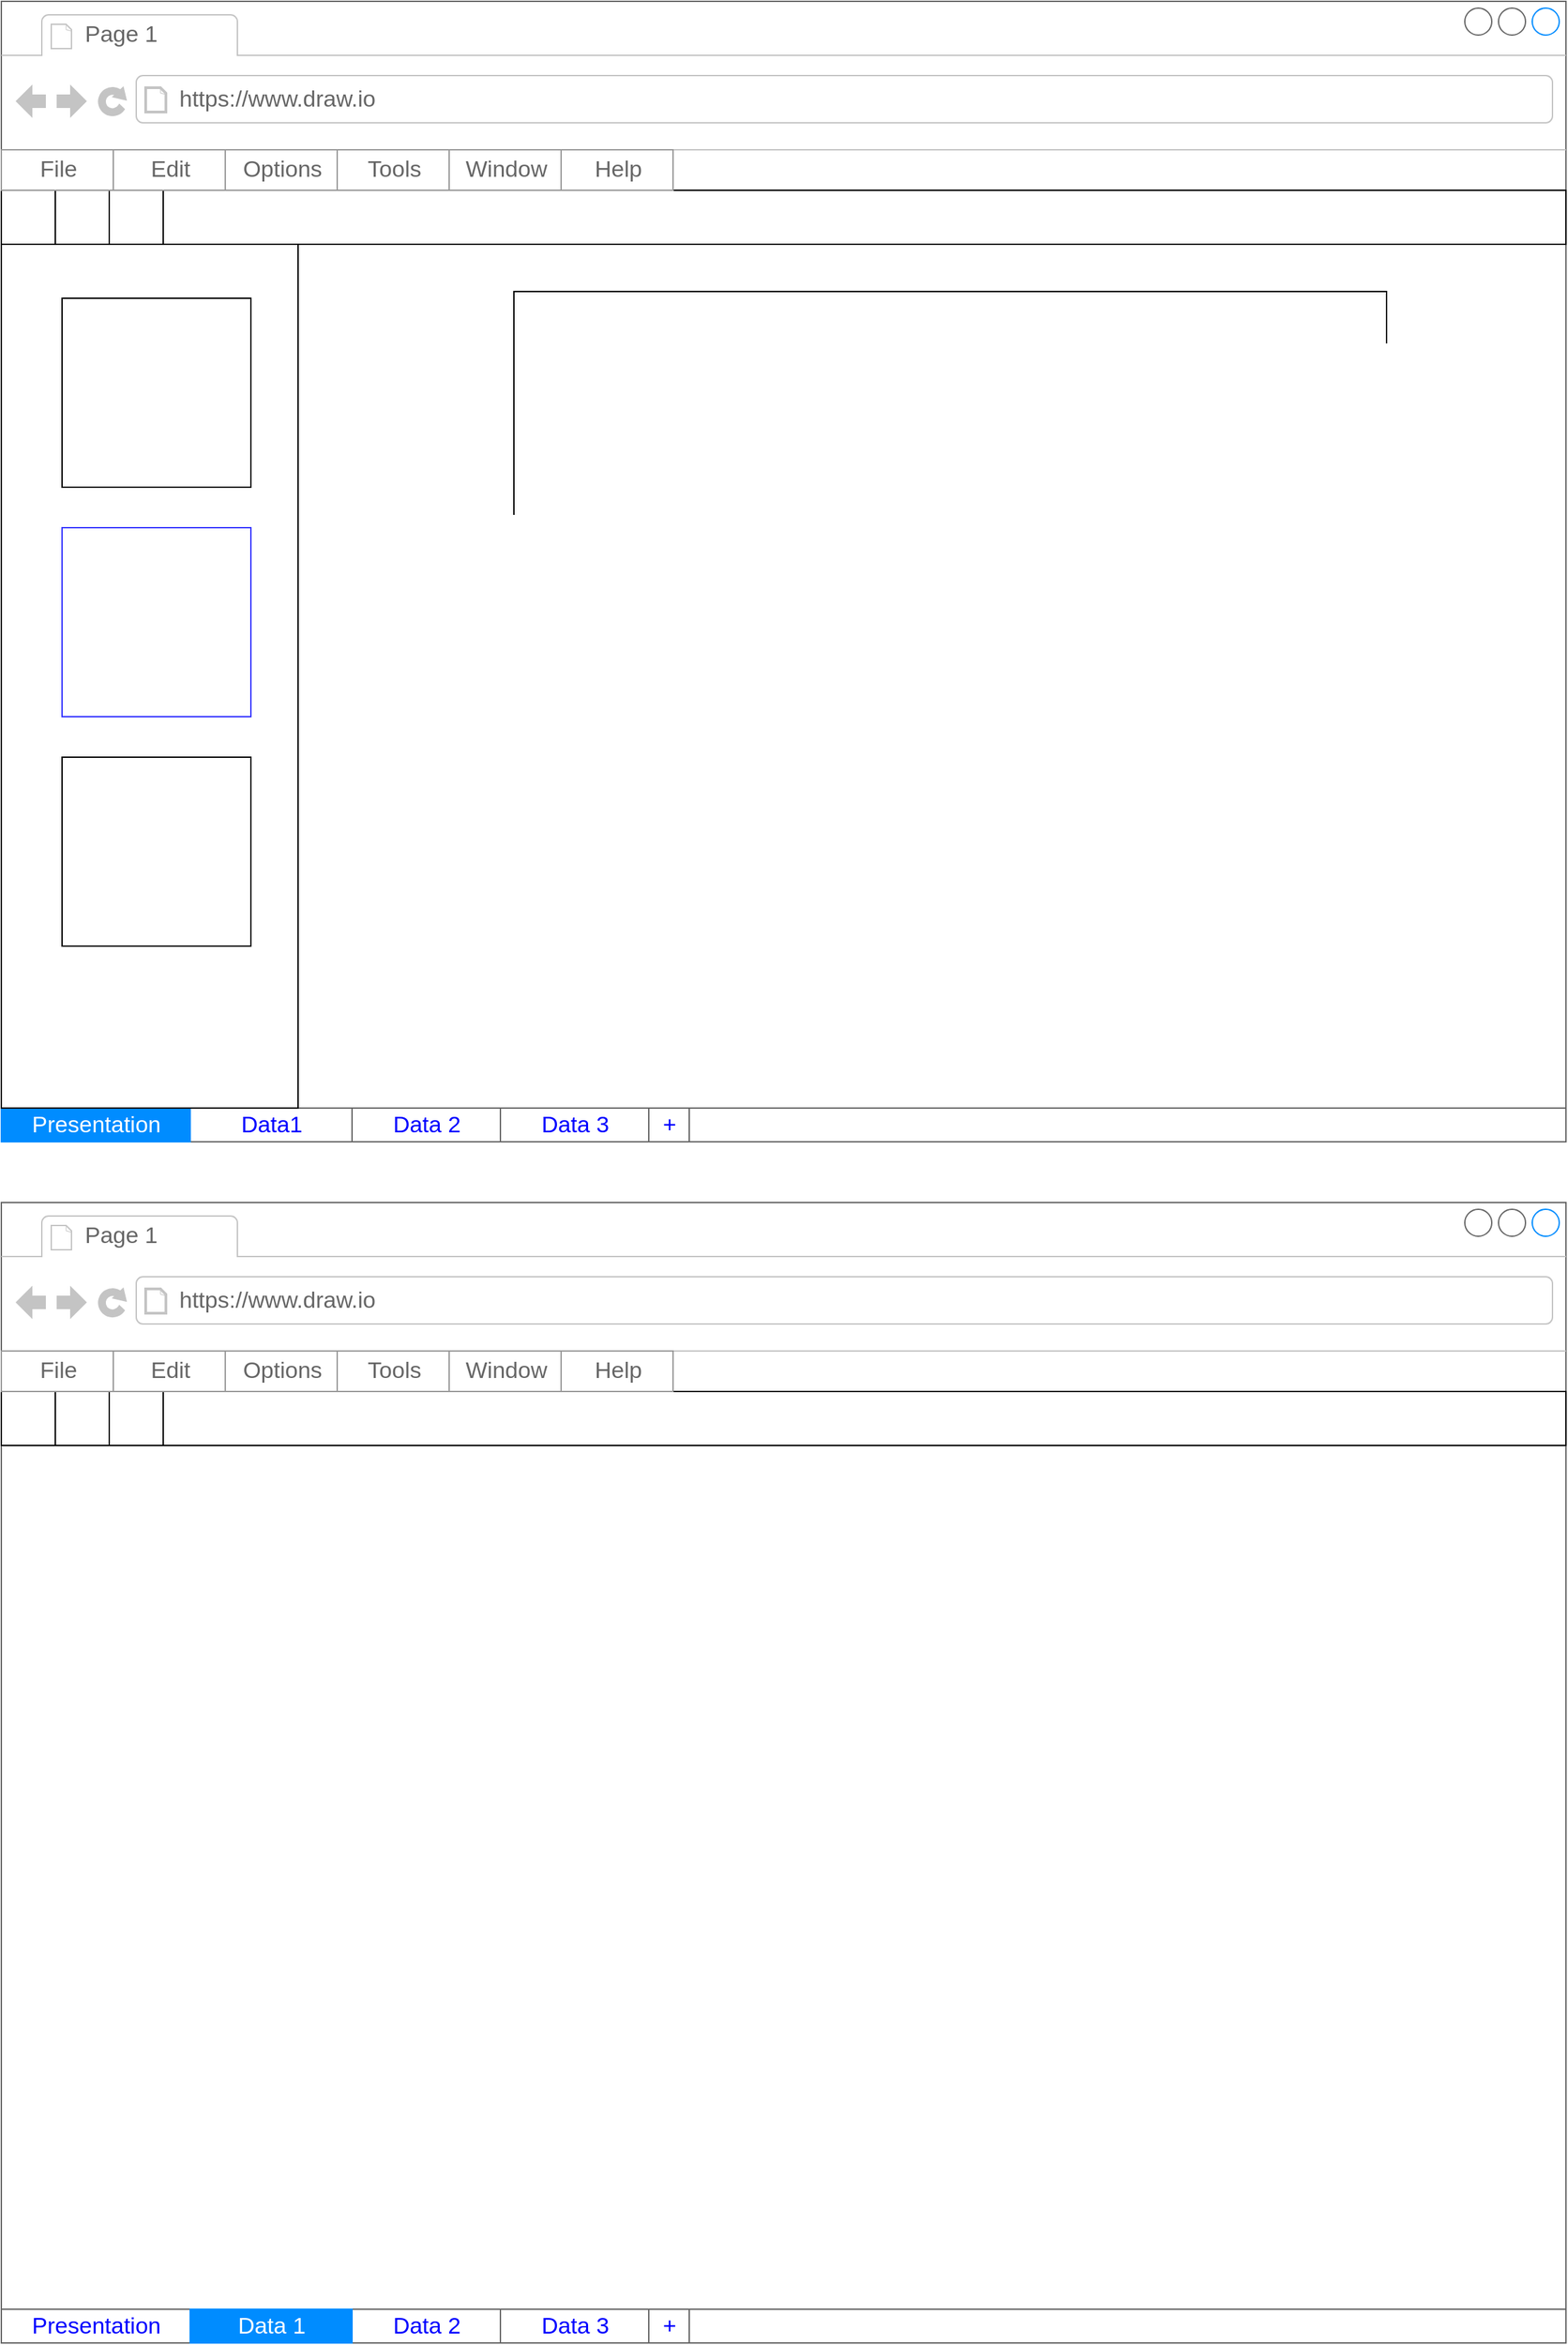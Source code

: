 <mxfile version="20.2.3" type="github">
  <diagram id="g1hcMKmjUBXz2dXKjl8z" name="Page-1">
    <mxGraphModel dx="1550" dy="852" grid="1" gridSize="10" guides="1" tooltips="1" connect="1" arrows="1" fold="1" page="1" pageScale="1" pageWidth="850" pageHeight="1100" math="0" shadow="0">
      <root>
        <mxCell id="0" />
        <mxCell id="1" parent="0" />
        <mxCell id="Z0eurx_jqAgqKmBtyaEW-1" value="" style="strokeWidth=1;shadow=0;dashed=0;align=center;html=1;shape=mxgraph.mockup.containers.browserWindow;rSize=0;strokeColor=#666666;strokeColor2=#008cff;strokeColor3=#c4c4c4;mainText=,;recursiveResize=0;" vertex="1" parent="1">
          <mxGeometry y="160" width="1160" height="845" as="geometry" />
        </mxCell>
        <mxCell id="Z0eurx_jqAgqKmBtyaEW-2" value="Page 1" style="strokeWidth=1;shadow=0;dashed=0;align=center;html=1;shape=mxgraph.mockup.containers.anchor;fontSize=17;fontColor=#666666;align=left;" vertex="1" parent="Z0eurx_jqAgqKmBtyaEW-1">
          <mxGeometry x="60" y="12" width="110" height="26" as="geometry" />
        </mxCell>
        <mxCell id="Z0eurx_jqAgqKmBtyaEW-3" value="https://www.draw.io" style="strokeWidth=1;shadow=0;dashed=0;align=center;html=1;shape=mxgraph.mockup.containers.anchor;rSize=0;fontSize=17;fontColor=#666666;align=left;" vertex="1" parent="Z0eurx_jqAgqKmBtyaEW-1">
          <mxGeometry x="130" y="60" width="250" height="26" as="geometry" />
        </mxCell>
        <mxCell id="Z0eurx_jqAgqKmBtyaEW-5" value="" style="rounded=0;whiteSpace=wrap;html=1;" vertex="1" parent="Z0eurx_jqAgqKmBtyaEW-1">
          <mxGeometry y="140" width="1160" height="40" as="geometry" />
        </mxCell>
        <mxCell id="Z0eurx_jqAgqKmBtyaEW-9" value="" style="rounded=0;whiteSpace=wrap;html=1;" vertex="1" parent="Z0eurx_jqAgqKmBtyaEW-1">
          <mxGeometry y="140" width="40" height="40" as="geometry" />
        </mxCell>
        <mxCell id="Z0eurx_jqAgqKmBtyaEW-10" value="" style="rounded=0;whiteSpace=wrap;html=1;" vertex="1" parent="Z0eurx_jqAgqKmBtyaEW-1">
          <mxGeometry x="40" y="140" width="40" height="40" as="geometry" />
        </mxCell>
        <mxCell id="Z0eurx_jqAgqKmBtyaEW-11" value="" style="rounded=0;whiteSpace=wrap;html=1;" vertex="1" parent="Z0eurx_jqAgqKmBtyaEW-1">
          <mxGeometry x="80" y="140" width="40" height="40" as="geometry" />
        </mxCell>
        <mxCell id="Z0eurx_jqAgqKmBtyaEW-12" value="" style="strokeWidth=1;shadow=0;dashed=0;align=center;html=1;shape=mxgraph.mockup.text.rrect;rSize=0;strokeColor=#666666;" vertex="1" parent="Z0eurx_jqAgqKmBtyaEW-1">
          <mxGeometry y="820" width="1160" height="25" as="geometry" />
        </mxCell>
        <mxCell id="Z0eurx_jqAgqKmBtyaEW-13" value="Data1" style="strokeColor=inherit;fillColor=inherit;gradientColor=inherit;strokeWidth=1;shadow=0;dashed=0;align=center;html=1;shape=mxgraph.mockup.text.rrect;rSize=0;fontSize=17;fontColor=#0000ff;" vertex="1" parent="Z0eurx_jqAgqKmBtyaEW-12">
          <mxGeometry x="140" width="120" height="25" as="geometry" />
        </mxCell>
        <mxCell id="Z0eurx_jqAgqKmBtyaEW-14" value="Data 2" style="strokeColor=inherit;fillColor=inherit;gradientColor=inherit;strokeWidth=1;shadow=0;dashed=0;align=center;html=1;shape=mxgraph.mockup.text.rrect;rSize=0;fontSize=17;fontColor=#0000ff;" vertex="1" parent="Z0eurx_jqAgqKmBtyaEW-12">
          <mxGeometry x="260" width="110" height="25" as="geometry" />
        </mxCell>
        <mxCell id="Z0eurx_jqAgqKmBtyaEW-15" value="Presentation" style="strokeWidth=1;shadow=0;dashed=0;align=center;html=1;shape=mxgraph.mockup.text.rrect;rSize=0;fontSize=17;fontColor=#ffffff;fillColor=#008cff;strokeColor=#008cff;" vertex="1" parent="Z0eurx_jqAgqKmBtyaEW-12">
          <mxGeometry width="140" height="25" as="geometry" />
        </mxCell>
        <mxCell id="Z0eurx_jqAgqKmBtyaEW-16" value="+" style="strokeColor=inherit;fillColor=inherit;gradientColor=inherit;strokeWidth=1;shadow=0;dashed=0;align=center;html=1;shape=mxgraph.mockup.text.rrect;rSize=0;fontSize=17;fontColor=#0000ff;" vertex="1" parent="Z0eurx_jqAgqKmBtyaEW-12">
          <mxGeometry x="480" width="30" height="25" as="geometry" />
        </mxCell>
        <mxCell id="Z0eurx_jqAgqKmBtyaEW-22" value="Data 3" style="strokeColor=inherit;fillColor=inherit;gradientColor=inherit;strokeWidth=1;shadow=0;dashed=0;align=center;html=1;shape=mxgraph.mockup.text.rrect;rSize=0;fontSize=17;fontColor=#0000ff;" vertex="1" parent="Z0eurx_jqAgqKmBtyaEW-12">
          <mxGeometry x="370" width="110" height="25" as="geometry" />
        </mxCell>
        <mxCell id="Z0eurx_jqAgqKmBtyaEW-17" value="" style="rounded=0;whiteSpace=wrap;html=1;" vertex="1" parent="Z0eurx_jqAgqKmBtyaEW-1">
          <mxGeometry x="380" y="215" width="647" height="545" as="geometry" />
        </mxCell>
        <mxCell id="Z0eurx_jqAgqKmBtyaEW-18" value="" style="rounded=0;whiteSpace=wrap;html=1;" vertex="1" parent="Z0eurx_jqAgqKmBtyaEW-1">
          <mxGeometry y="180" width="220" height="640" as="geometry" />
        </mxCell>
        <mxCell id="Z0eurx_jqAgqKmBtyaEW-19" value="" style="whiteSpace=wrap;html=1;aspect=fixed;" vertex="1" parent="Z0eurx_jqAgqKmBtyaEW-1">
          <mxGeometry x="45" y="220" width="140" height="140" as="geometry" />
        </mxCell>
        <mxCell id="Z0eurx_jqAgqKmBtyaEW-20" value="" style="whiteSpace=wrap;html=1;aspect=fixed;strokeColor=#3333FF;" vertex="1" parent="Z0eurx_jqAgqKmBtyaEW-1">
          <mxGeometry x="45" y="390" width="140" height="140" as="geometry" />
        </mxCell>
        <mxCell id="Z0eurx_jqAgqKmBtyaEW-21" value="" style="whiteSpace=wrap;html=1;aspect=fixed;" vertex="1" parent="Z0eurx_jqAgqKmBtyaEW-1">
          <mxGeometry x="45" y="560" width="140" height="140" as="geometry" />
        </mxCell>
        <mxCell id="Z0eurx_jqAgqKmBtyaEW-135" value="" style="strokeWidth=1;shadow=0;dashed=0;align=center;html=1;shape=mxgraph.mockup.forms.rrect;rSize=0;strokeColor=#999999;fillColor=#FFFFFF;" vertex="1" parent="Z0eurx_jqAgqKmBtyaEW-1">
          <mxGeometry y="110" width="498" height="30" as="geometry" />
        </mxCell>
        <mxCell id="Z0eurx_jqAgqKmBtyaEW-136" value="File" style="strokeColor=inherit;fillColor=inherit;gradientColor=inherit;strokeWidth=1;shadow=0;dashed=0;align=center;html=1;shape=mxgraph.mockup.forms.rrect;rSize=0;fontSize=17;fontColor=#666666;" vertex="1" parent="Z0eurx_jqAgqKmBtyaEW-135">
          <mxGeometry width="83" height="30" as="geometry" />
        </mxCell>
        <mxCell id="Z0eurx_jqAgqKmBtyaEW-137" value="Edit" style="strokeColor=inherit;fillColor=inherit;gradientColor=inherit;strokeWidth=1;shadow=0;dashed=0;align=center;html=1;shape=mxgraph.mockup.forms.rrect;rSize=0;fontSize=17;fontColor=#666666;" vertex="1" parent="Z0eurx_jqAgqKmBtyaEW-135">
          <mxGeometry x="83" width="83" height="30" as="geometry" />
        </mxCell>
        <mxCell id="Z0eurx_jqAgqKmBtyaEW-138" value="Options" style="strokeColor=inherit;fillColor=inherit;gradientColor=inherit;strokeWidth=1;shadow=0;dashed=0;align=center;html=1;shape=mxgraph.mockup.forms.rrect;rSize=0;fontSize=17;fontColor=#666666;" vertex="1" parent="Z0eurx_jqAgqKmBtyaEW-135">
          <mxGeometry x="166" width="83" height="30" as="geometry" />
        </mxCell>
        <mxCell id="Z0eurx_jqAgqKmBtyaEW-139" value="Tools" style="strokeColor=inherit;fillColor=inherit;gradientColor=inherit;strokeWidth=1;shadow=0;dashed=0;align=center;html=1;shape=mxgraph.mockup.forms.rrect;rSize=0;fontSize=17;fontColor=#666666;" vertex="1" parent="Z0eurx_jqAgqKmBtyaEW-135">
          <mxGeometry x="249" width="83" height="30" as="geometry" />
        </mxCell>
        <mxCell id="Z0eurx_jqAgqKmBtyaEW-140" value="Window" style="strokeColor=inherit;fillColor=inherit;gradientColor=inherit;strokeWidth=1;shadow=0;dashed=0;align=center;html=1;shape=mxgraph.mockup.forms.rrect;rSize=0;fontSize=17;fontColor=#666666;" vertex="1" parent="Z0eurx_jqAgqKmBtyaEW-135">
          <mxGeometry x="332" width="83" height="30" as="geometry" />
        </mxCell>
        <mxCell id="Z0eurx_jqAgqKmBtyaEW-141" value="Help" style="strokeColor=inherit;fillColor=inherit;gradientColor=inherit;strokeWidth=1;shadow=0;dashed=0;align=center;html=1;shape=mxgraph.mockup.forms.rrect;rSize=0;fontSize=17;fontColor=#666666;" vertex="1" parent="Z0eurx_jqAgqKmBtyaEW-135">
          <mxGeometry x="415" width="83" height="30" as="geometry" />
        </mxCell>
        <mxCell id="Z0eurx_jqAgqKmBtyaEW-46" value="" style="strokeWidth=1;shadow=0;dashed=0;align=center;html=1;shape=mxgraph.mockup.containers.browserWindow;rSize=0;strokeColor=#666666;strokeColor2=#008cff;strokeColor3=#c4c4c4;mainText=,;recursiveResize=0;" vertex="1" parent="1">
          <mxGeometry y="1050" width="1160" height="845" as="geometry" />
        </mxCell>
        <mxCell id="Z0eurx_jqAgqKmBtyaEW-47" value="Page 1" style="strokeWidth=1;shadow=0;dashed=0;align=center;html=1;shape=mxgraph.mockup.containers.anchor;fontSize=17;fontColor=#666666;align=left;" vertex="1" parent="Z0eurx_jqAgqKmBtyaEW-46">
          <mxGeometry x="60" y="12" width="110" height="26" as="geometry" />
        </mxCell>
        <mxCell id="Z0eurx_jqAgqKmBtyaEW-48" value="https://www.draw.io" style="strokeWidth=1;shadow=0;dashed=0;align=center;html=1;shape=mxgraph.mockup.containers.anchor;rSize=0;fontSize=17;fontColor=#666666;align=left;" vertex="1" parent="Z0eurx_jqAgqKmBtyaEW-46">
          <mxGeometry x="130" y="60" width="250" height="26" as="geometry" />
        </mxCell>
        <mxCell id="Z0eurx_jqAgqKmBtyaEW-50" value="" style="rounded=0;whiteSpace=wrap;html=1;" vertex="1" parent="Z0eurx_jqAgqKmBtyaEW-46">
          <mxGeometry y="140" width="1160" height="40" as="geometry" />
        </mxCell>
        <mxCell id="Z0eurx_jqAgqKmBtyaEW-54" value="" style="rounded=0;whiteSpace=wrap;html=1;" vertex="1" parent="Z0eurx_jqAgqKmBtyaEW-46">
          <mxGeometry y="140" width="40" height="40" as="geometry" />
        </mxCell>
        <mxCell id="Z0eurx_jqAgqKmBtyaEW-55" value="" style="rounded=0;whiteSpace=wrap;html=1;" vertex="1" parent="Z0eurx_jqAgqKmBtyaEW-46">
          <mxGeometry x="40" y="140" width="40" height="40" as="geometry" />
        </mxCell>
        <mxCell id="Z0eurx_jqAgqKmBtyaEW-56" value="" style="rounded=0;whiteSpace=wrap;html=1;" vertex="1" parent="Z0eurx_jqAgqKmBtyaEW-46">
          <mxGeometry x="80" y="140" width="40" height="40" as="geometry" />
        </mxCell>
        <mxCell id="Z0eurx_jqAgqKmBtyaEW-57" value="" style="strokeWidth=1;shadow=0;dashed=0;align=center;html=1;shape=mxgraph.mockup.text.rrect;rSize=0;strokeColor=#666666;" vertex="1" parent="Z0eurx_jqAgqKmBtyaEW-46">
          <mxGeometry y="820" width="1160" height="25" as="geometry" />
        </mxCell>
        <mxCell id="Z0eurx_jqAgqKmBtyaEW-58" value="&lt;div&gt;Presentation&lt;/div&gt;" style="strokeColor=inherit;fillColor=inherit;gradientColor=inherit;strokeWidth=1;shadow=0;dashed=0;align=center;html=1;shape=mxgraph.mockup.text.rrect;rSize=0;fontSize=17;fontColor=#0000ff;" vertex="1" parent="Z0eurx_jqAgqKmBtyaEW-57">
          <mxGeometry width="140" height="25" as="geometry" />
        </mxCell>
        <mxCell id="Z0eurx_jqAgqKmBtyaEW-59" value="Data 2" style="strokeColor=inherit;fillColor=inherit;gradientColor=inherit;strokeWidth=1;shadow=0;dashed=0;align=center;html=1;shape=mxgraph.mockup.text.rrect;rSize=0;fontSize=17;fontColor=#0000ff;" vertex="1" parent="Z0eurx_jqAgqKmBtyaEW-57">
          <mxGeometry x="260" width="110" height="25" as="geometry" />
        </mxCell>
        <mxCell id="Z0eurx_jqAgqKmBtyaEW-61" value="+" style="strokeColor=inherit;fillColor=inherit;gradientColor=inherit;strokeWidth=1;shadow=0;dashed=0;align=center;html=1;shape=mxgraph.mockup.text.rrect;rSize=0;fontSize=17;fontColor=#0000ff;" vertex="1" parent="Z0eurx_jqAgqKmBtyaEW-57">
          <mxGeometry x="480" width="30" height="25" as="geometry" />
        </mxCell>
        <mxCell id="Z0eurx_jqAgqKmBtyaEW-62" value="Data 3" style="strokeColor=inherit;fillColor=inherit;gradientColor=inherit;strokeWidth=1;shadow=0;dashed=0;align=center;html=1;shape=mxgraph.mockup.text.rrect;rSize=0;fontSize=17;fontColor=#0000ff;" vertex="1" parent="Z0eurx_jqAgqKmBtyaEW-57">
          <mxGeometry x="370" width="110" height="25" as="geometry" />
        </mxCell>
        <mxCell id="Z0eurx_jqAgqKmBtyaEW-60" value="&lt;div&gt;Data 1&lt;/div&gt;" style="strokeWidth=1;shadow=0;dashed=0;align=center;html=1;shape=mxgraph.mockup.text.rrect;rSize=0;fontSize=17;fontColor=#ffffff;fillColor=#008cff;strokeColor=#008cff;" vertex="1" parent="Z0eurx_jqAgqKmBtyaEW-57">
          <mxGeometry x="140" width="120" height="25" as="geometry" />
        </mxCell>
        <mxCell id="Z0eurx_jqAgqKmBtyaEW-106" value="" style="strokeWidth=1;shadow=0;dashed=0;align=center;html=1;shape=mxgraph.mockup.forms.rrect;rSize=0;strokeColor=#999999;fillColor=#FFFFFF;" vertex="1" parent="Z0eurx_jqAgqKmBtyaEW-46">
          <mxGeometry y="110" width="498" height="30" as="geometry" />
        </mxCell>
        <mxCell id="Z0eurx_jqAgqKmBtyaEW-107" value="File" style="strokeColor=inherit;fillColor=inherit;gradientColor=inherit;strokeWidth=1;shadow=0;dashed=0;align=center;html=1;shape=mxgraph.mockup.forms.rrect;rSize=0;fontSize=17;fontColor=#666666;" vertex="1" parent="Z0eurx_jqAgqKmBtyaEW-106">
          <mxGeometry width="83" height="30" as="geometry" />
        </mxCell>
        <mxCell id="Z0eurx_jqAgqKmBtyaEW-108" value="Edit" style="strokeColor=inherit;fillColor=inherit;gradientColor=inherit;strokeWidth=1;shadow=0;dashed=0;align=center;html=1;shape=mxgraph.mockup.forms.rrect;rSize=0;fontSize=17;fontColor=#666666;" vertex="1" parent="Z0eurx_jqAgqKmBtyaEW-106">
          <mxGeometry x="83" width="83" height="30" as="geometry" />
        </mxCell>
        <mxCell id="Z0eurx_jqAgqKmBtyaEW-109" value="Options" style="strokeColor=inherit;fillColor=inherit;gradientColor=inherit;strokeWidth=1;shadow=0;dashed=0;align=center;html=1;shape=mxgraph.mockup.forms.rrect;rSize=0;fontSize=17;fontColor=#666666;" vertex="1" parent="Z0eurx_jqAgqKmBtyaEW-106">
          <mxGeometry x="166" width="83" height="30" as="geometry" />
        </mxCell>
        <mxCell id="Z0eurx_jqAgqKmBtyaEW-110" value="Tools" style="strokeColor=inherit;fillColor=inherit;gradientColor=inherit;strokeWidth=1;shadow=0;dashed=0;align=center;html=1;shape=mxgraph.mockup.forms.rrect;rSize=0;fontSize=17;fontColor=#666666;" vertex="1" parent="Z0eurx_jqAgqKmBtyaEW-106">
          <mxGeometry x="249" width="83" height="30" as="geometry" />
        </mxCell>
        <mxCell id="Z0eurx_jqAgqKmBtyaEW-111" value="Window" style="strokeColor=inherit;fillColor=inherit;gradientColor=inherit;strokeWidth=1;shadow=0;dashed=0;align=center;html=1;shape=mxgraph.mockup.forms.rrect;rSize=0;fontSize=17;fontColor=#666666;" vertex="1" parent="Z0eurx_jqAgqKmBtyaEW-106">
          <mxGeometry x="332" width="83" height="30" as="geometry" />
        </mxCell>
        <mxCell id="Z0eurx_jqAgqKmBtyaEW-112" value="Help" style="strokeColor=inherit;fillColor=inherit;gradientColor=inherit;strokeWidth=1;shadow=0;dashed=0;align=center;html=1;shape=mxgraph.mockup.forms.rrect;rSize=0;fontSize=17;fontColor=#666666;" vertex="1" parent="Z0eurx_jqAgqKmBtyaEW-106">
          <mxGeometry x="415" width="83" height="30" as="geometry" />
        </mxCell>
      </root>
    </mxGraphModel>
  </diagram>
</mxfile>
